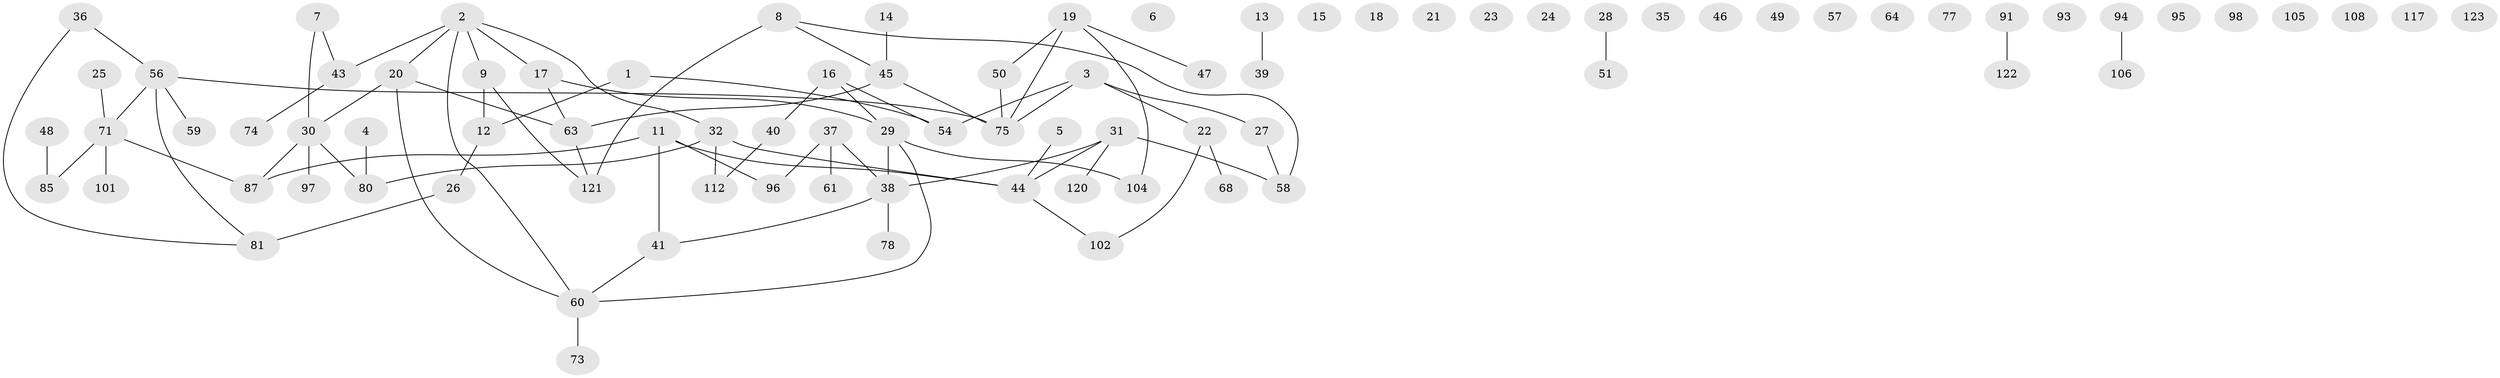 // Generated by graph-tools (version 1.1) at 2025/23/03/03/25 07:23:26]
// undirected, 86 vertices, 85 edges
graph export_dot {
graph [start="1"]
  node [color=gray90,style=filled];
  1 [super="+55"];
  2 [super="+33"];
  3 [super="+10"];
  4 [super="+84"];
  5;
  6;
  7;
  8 [super="+72"];
  9 [super="+69"];
  11 [super="+34"];
  12;
  13;
  14;
  15;
  16 [super="+86"];
  17 [super="+92"];
  18;
  19 [super="+42"];
  20 [super="+76"];
  21;
  22 [super="+62"];
  23;
  24;
  25;
  26 [super="+67"];
  27 [super="+66"];
  28 [super="+89"];
  29 [super="+109"];
  30 [super="+107"];
  31 [super="+115"];
  32 [super="+70"];
  35;
  36 [super="+100"];
  37 [super="+90"];
  38 [super="+82"];
  39 [super="+65"];
  40 [super="+52"];
  41;
  43 [super="+79"];
  44 [super="+53"];
  45 [super="+88"];
  46;
  47;
  48;
  49;
  50 [super="+116"];
  51;
  54 [super="+118"];
  56 [super="+111"];
  57;
  58;
  59 [super="+103"];
  60 [super="+113"];
  61;
  63 [super="+110"];
  64;
  68;
  71 [super="+114"];
  73 [super="+119"];
  74;
  75;
  77;
  78;
  80;
  81 [super="+83"];
  85 [super="+99"];
  87;
  91;
  93;
  94;
  95;
  96;
  97;
  98;
  101;
  102;
  104;
  105;
  106;
  108;
  112;
  117;
  120;
  121;
  122;
  123;
  1 -- 12;
  1 -- 54;
  2 -- 43;
  2 -- 60;
  2 -- 17;
  2 -- 32;
  2 -- 9;
  2 -- 20;
  3 -- 75 [weight=2];
  3 -- 22;
  3 -- 27;
  3 -- 54;
  4 -- 80;
  5 -- 44;
  7 -- 30;
  7 -- 43;
  8 -- 58;
  8 -- 121 [weight=2];
  8 -- 45;
  9 -- 121;
  9 -- 12;
  11 -- 41;
  11 -- 44;
  11 -- 87;
  11 -- 96;
  12 -- 26;
  13 -- 39;
  14 -- 45;
  16 -- 29;
  16 -- 40;
  16 -- 54;
  17 -- 63;
  17 -- 29;
  19 -- 47;
  19 -- 50;
  19 -- 104;
  19 -- 75;
  20 -- 30;
  20 -- 63;
  20 -- 60;
  22 -- 102;
  22 -- 68;
  25 -- 71;
  26 -- 81 [weight=2];
  27 -- 58;
  28 -- 51;
  29 -- 38;
  29 -- 104;
  29 -- 60;
  30 -- 97;
  30 -- 80;
  30 -- 87;
  31 -- 38;
  31 -- 120;
  31 -- 58;
  31 -- 44;
  32 -- 80;
  32 -- 112;
  32 -- 44;
  36 -- 81;
  36 -- 56;
  37 -- 38;
  37 -- 61;
  37 -- 96;
  38 -- 78;
  38 -- 41;
  40 -- 112;
  41 -- 60;
  43 -- 74;
  44 -- 102;
  45 -- 75;
  45 -- 63;
  48 -- 85;
  50 -- 75;
  56 -- 59;
  56 -- 71;
  56 -- 81;
  56 -- 75;
  60 -- 73;
  63 -- 121;
  71 -- 87;
  71 -- 101;
  71 -- 85;
  91 -- 122;
  94 -- 106;
}
